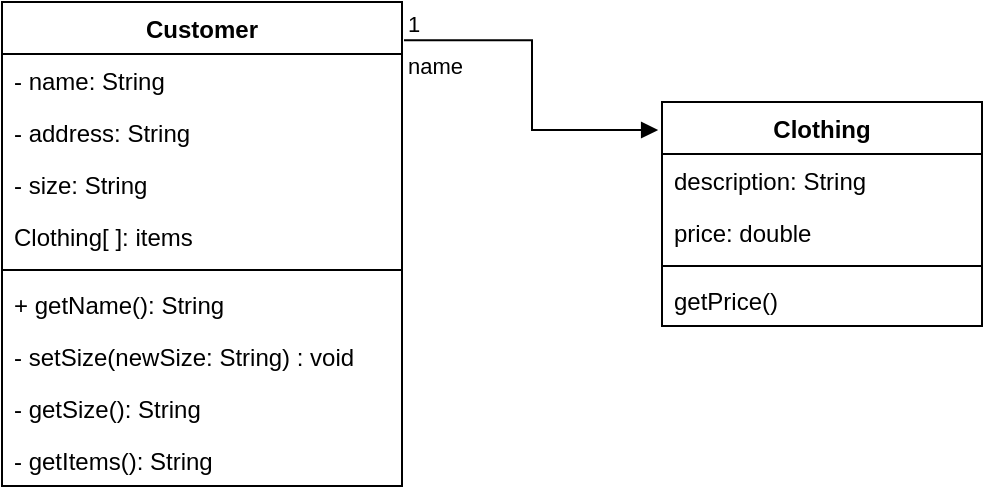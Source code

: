 <mxfile version="19.0.0" type="device"><diagram id="z4m6kZwZRYc16CQ2l1jS" name="Page-1"><mxGraphModel dx="783" dy="408" grid="1" gridSize="10" guides="1" tooltips="1" connect="1" arrows="1" fold="1" page="1" pageScale="1" pageWidth="850" pageHeight="1100" math="0" shadow="0"><root><mxCell id="0"/><mxCell id="1" parent="0"/><mxCell id="9_7xVSvOTtTL7Ws3kYJd-1" value="Customer" style="swimlane;fontStyle=1;align=center;verticalAlign=top;childLayout=stackLayout;horizontal=1;startSize=26;horizontalStack=0;resizeParent=1;resizeParentMax=0;resizeLast=0;collapsible=1;marginBottom=0;" parent="1" vertex="1"><mxGeometry x="80" y="40" width="200" height="242" as="geometry"/></mxCell><mxCell id="9_7xVSvOTtTL7Ws3kYJd-2" value="- name: String" style="text;strokeColor=none;fillColor=none;align=left;verticalAlign=top;spacingLeft=4;spacingRight=4;overflow=hidden;rotatable=0;points=[[0,0.5],[1,0.5]];portConstraint=eastwest;" parent="9_7xVSvOTtTL7Ws3kYJd-1" vertex="1"><mxGeometry y="26" width="200" height="26" as="geometry"/></mxCell><mxCell id="uEYvLbnD-ACG9ghf8j2b-1" value="- address: String" style="text;strokeColor=none;fillColor=none;align=left;verticalAlign=top;spacingLeft=4;spacingRight=4;overflow=hidden;rotatable=0;points=[[0,0.5],[1,0.5]];portConstraint=eastwest;" vertex="1" parent="9_7xVSvOTtTL7Ws3kYJd-1"><mxGeometry y="52" width="200" height="26" as="geometry"/></mxCell><mxCell id="9_7xVSvOTtTL7Ws3kYJd-5" value="- size: String" style="text;strokeColor=none;fillColor=none;align=left;verticalAlign=top;spacingLeft=4;spacingRight=4;overflow=hidden;rotatable=0;points=[[0,0.5],[1,0.5]];portConstraint=eastwest;" parent="9_7xVSvOTtTL7Ws3kYJd-1" vertex="1"><mxGeometry y="78" width="200" height="26" as="geometry"/></mxCell><mxCell id="uEYvLbnD-ACG9ghf8j2b-13" value="Clothing[ ]: items" style="text;strokeColor=none;fillColor=none;align=left;verticalAlign=top;spacingLeft=4;spacingRight=4;overflow=hidden;rotatable=0;points=[[0,0.5],[1,0.5]];portConstraint=eastwest;" vertex="1" parent="9_7xVSvOTtTL7Ws3kYJd-1"><mxGeometry y="104" width="200" height="26" as="geometry"/></mxCell><mxCell id="9_7xVSvOTtTL7Ws3kYJd-3" value="" style="line;strokeWidth=1;fillColor=none;align=left;verticalAlign=middle;spacingTop=-1;spacingLeft=3;spacingRight=3;rotatable=0;labelPosition=right;points=[];portConstraint=eastwest;" parent="9_7xVSvOTtTL7Ws3kYJd-1" vertex="1"><mxGeometry y="130" width="200" height="8" as="geometry"/></mxCell><mxCell id="uEYvLbnD-ACG9ghf8j2b-7" value="+ getName(): String" style="text;strokeColor=none;fillColor=none;align=left;verticalAlign=top;spacingLeft=4;spacingRight=4;overflow=hidden;rotatable=0;points=[[0,0.5],[1,0.5]];portConstraint=eastwest;" vertex="1" parent="9_7xVSvOTtTL7Ws3kYJd-1"><mxGeometry y="138" width="200" height="26" as="geometry"/></mxCell><mxCell id="9_7xVSvOTtTL7Ws3kYJd-4" value="- setSize(newSize: String) : void" style="text;strokeColor=none;fillColor=none;align=left;verticalAlign=top;spacingLeft=4;spacingRight=4;overflow=hidden;rotatable=0;points=[[0,0.5],[1,0.5]];portConstraint=eastwest;" parent="9_7xVSvOTtTL7Ws3kYJd-1" vertex="1"><mxGeometry y="164" width="200" height="26" as="geometry"/></mxCell><mxCell id="9_7xVSvOTtTL7Ws3kYJd-6" value="- getSize(): String" style="text;strokeColor=none;fillColor=none;align=left;verticalAlign=top;spacingLeft=4;spacingRight=4;overflow=hidden;rotatable=0;points=[[0,0.5],[1,0.5]];portConstraint=eastwest;" parent="9_7xVSvOTtTL7Ws3kYJd-1" vertex="1"><mxGeometry y="190" width="200" height="26" as="geometry"/></mxCell><mxCell id="uEYvLbnD-ACG9ghf8j2b-14" value="- getItems(): String" style="text;strokeColor=none;fillColor=none;align=left;verticalAlign=top;spacingLeft=4;spacingRight=4;overflow=hidden;rotatable=0;points=[[0,0.5],[1,0.5]];portConstraint=eastwest;" vertex="1" parent="9_7xVSvOTtTL7Ws3kYJd-1"><mxGeometry y="216" width="200" height="26" as="geometry"/></mxCell><mxCell id="uEYvLbnD-ACG9ghf8j2b-2" value="Clothing" style="swimlane;fontStyle=1;align=center;verticalAlign=top;childLayout=stackLayout;horizontal=1;startSize=26;horizontalStack=0;resizeParent=1;resizeParentMax=0;resizeLast=0;collapsible=1;marginBottom=0;" vertex="1" parent="1"><mxGeometry x="410" y="90" width="160" height="112" as="geometry"/></mxCell><mxCell id="uEYvLbnD-ACG9ghf8j2b-3" value="description: String" style="text;strokeColor=none;fillColor=none;align=left;verticalAlign=top;spacingLeft=4;spacingRight=4;overflow=hidden;rotatable=0;points=[[0,0.5],[1,0.5]];portConstraint=eastwest;" vertex="1" parent="uEYvLbnD-ACG9ghf8j2b-2"><mxGeometry y="26" width="160" height="26" as="geometry"/></mxCell><mxCell id="uEYvLbnD-ACG9ghf8j2b-6" value="price: double" style="text;strokeColor=none;fillColor=none;align=left;verticalAlign=top;spacingLeft=4;spacingRight=4;overflow=hidden;rotatable=0;points=[[0,0.5],[1,0.5]];portConstraint=eastwest;" vertex="1" parent="uEYvLbnD-ACG9ghf8j2b-2"><mxGeometry y="52" width="160" height="26" as="geometry"/></mxCell><mxCell id="uEYvLbnD-ACG9ghf8j2b-4" value="" style="line;strokeWidth=1;fillColor=none;align=left;verticalAlign=middle;spacingTop=-1;spacingLeft=3;spacingRight=3;rotatable=0;labelPosition=right;points=[];portConstraint=eastwest;" vertex="1" parent="uEYvLbnD-ACG9ghf8j2b-2"><mxGeometry y="78" width="160" height="8" as="geometry"/></mxCell><mxCell id="uEYvLbnD-ACG9ghf8j2b-5" value="getPrice()" style="text;strokeColor=none;fillColor=none;align=left;verticalAlign=top;spacingLeft=4;spacingRight=4;overflow=hidden;rotatable=0;points=[[0,0.5],[1,0.5]];portConstraint=eastwest;" vertex="1" parent="uEYvLbnD-ACG9ghf8j2b-2"><mxGeometry y="86" width="160" height="26" as="geometry"/></mxCell><mxCell id="uEYvLbnD-ACG9ghf8j2b-9" value="name" style="endArrow=block;endFill=1;html=1;edgeStyle=orthogonalEdgeStyle;align=left;verticalAlign=top;rounded=0;exitX=1.005;exitY=0.079;exitDx=0;exitDy=0;exitPerimeter=0;entryX=-0.012;entryY=0.125;entryDx=0;entryDy=0;entryPerimeter=0;" edge="1" parent="1" source="9_7xVSvOTtTL7Ws3kYJd-1" target="uEYvLbnD-ACG9ghf8j2b-2"><mxGeometry x="-1" relative="1" as="geometry"><mxPoint x="280" y="174.5" as="sourcePoint"/><mxPoint x="390" y="130" as="targetPoint"/></mxGeometry></mxCell><mxCell id="uEYvLbnD-ACG9ghf8j2b-10" value="1" style="edgeLabel;resizable=0;html=1;align=left;verticalAlign=bottom;" connectable="0" vertex="1" parent="uEYvLbnD-ACG9ghf8j2b-9"><mxGeometry x="-1" relative="1" as="geometry"/></mxCell></root></mxGraphModel></diagram></mxfile>